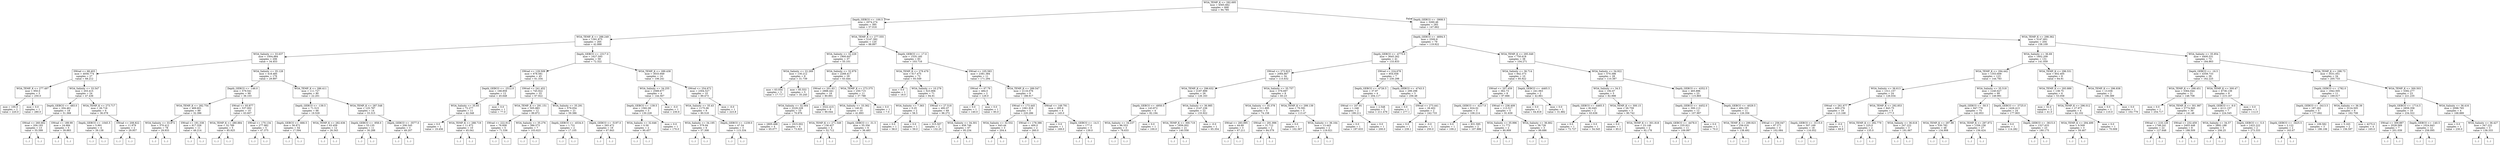 digraph Tree {
node [shape=box] ;
0 [label="WOA_TEMP_K <= 292.695\nmse = 4565.662\nsamples = 668\nvalue = 94.785"] ;
1 [label="Depth_GEBCO <= -100.5\nmse = 2074.274\nsamples = 385\nvalue = 57.016"] ;
0 -> 1 [labeldistance=2.5, labelangle=45, headlabel="True"] ;
2 [label="WOA_TEMP_K <= 288.249\nmse = 1391.875\nsamples = 265\nvalue = 42.888"] ;
1 -> 2 ;
3 [label="WOA_Salinity <= 33.637\nmse = 1004.884\nsamples = 206\nvalue = 34.453"] ;
2 -> 3 ;
4 [label="SWrad <= 68.403\nmse = 4056.774\nsamples = 27\nvalue = 68.212"] ;
3 -> 4 ;
5 [label="WOA_TEMP_K <= 277.497\nmse = 950.0\nsamples = 3\nvalue = 250.0"] ;
4 -> 5 ;
6 [label="mse = 100.0\nsamples = 2\nvalue = 220.0"] ;
5 -> 6 ;
7 [label="mse = 0.0\nsamples = 1\nvalue = 280.0"] ;
5 -> 7 ;
8 [label="WOA_Salinity <= 33.547\nmse = 203.415\nsamples = 24\nvalue = 47.436"] ;
4 -> 8 ;
9 [label="Depth_GEBCO <= -483.0\nmse = 204.461\nsamples = 18\nvalue = 51.368"] ;
8 -> 9 ;
10 [label="SWrad <= 260.662\nmse = 204.193\nsamples = 13\nvalue = 55.599"] ;
9 -> 10 ;
11 [label="(...)"] ;
10 -> 11 ;
28 [label="(...)"] ;
10 -> 28 ;
29 [label="SWrad <= 189.99\nmse = 24.684\nsamples = 5\nvalue = 39.883"] ;
9 -> 29 ;
30 [label="(...)"] ;
29 -> 30 ;
33 [label="(...)"] ;
29 -> 33 ;
36 [label="WOA_TEMP_K <= 273.717\nmse = 26.716\nsamples = 6\nvalue = 36.078"] ;
8 -> 36 ;
37 [label="Depth_GEBCO <= -1045.5\nmse = 5.991\nsamples = 4\nvalue = 39.138"] ;
36 -> 37 ;
38 [label="(...)"] ;
37 -> 38 ;
41 [label="(...)"] ;
37 -> 41 ;
44 [label="SWrad <= 208.822\nmse = 11.979\nsamples = 2\nvalue = 29.957"] ;
36 -> 44 ;
45 [label="(...)"] ;
44 -> 45 ;
46 [label="(...)"] ;
44 -> 46 ;
47 [label="WOA_Salinity <= 35.128\nmse = 418.485\nsamples = 179\nvalue = 29.897"] ;
3 -> 47 ;
48 [label="Depth_GEBCO <= -146.0\nmse = 579.541\nsamples = 99\nvalue = 36.103"] ;
47 -> 48 ;
49 [label="WOA_TEMP_K <= 282.754\nmse = 469.601\nsamples = 89\nvalue = 32.396"] ;
48 -> 49 ;
50 [label="WOA_Salinity <= 33.872\nmse = 370.412\nsamples = 78\nvalue = 29.933"] ;
49 -> 50 ;
51 [label="(...)"] ;
50 -> 51 ;
110 [label="(...)"] ;
50 -> 110 ;
199 [label="SWrad <= 191.338\nmse = 817.326\nsamples = 11\nvalue = 48.214"] ;
49 -> 199 ;
200 [label="(...)"] ;
199 -> 200 ;
207 [label="(...)"] ;
199 -> 207 ;
220 [label="SWrad <= 93.877\nmse = 537.002\nsamples = 10\nvalue = 63.607"] ;
48 -> 220 ;
221 [label="WOA_TEMP_K <= 280.884\nmse = 32.789\nsamples = 5\nvalue = 85.925"] ;
220 -> 221 ;
222 [label="(...)"] ;
221 -> 222 ;
223 [label="(...)"] ;
221 -> 223 ;
230 [label="SWrad <= 170.134\nmse = 277.982\nsamples = 5\nvalue = 47.375"] ;
220 -> 230 ;
231 [label="(...)"] ;
230 -> 231 ;
232 [label="(...)"] ;
230 -> 232 ;
237 [label="WOA_TEMP_K <= 286.411\nmse = 111.727\nsamples = 80\nvalue = 22.201"] ;
47 -> 237 ;
238 [label="Depth_GEBCO <= -139.5\nmse = 71.515\nsamples = 66\nvalue = 19.529"] ;
237 -> 238 ;
239 [label="Depth_GEBCO <= -666.5\nmse = 56.872\nsamples = 54\nvalue = 17.594"] ;
238 -> 239 ;
240 [label="(...)"] ;
239 -> 240 ;
253 [label="(...)"] ;
239 -> 253 ;
280 [label="WOA_TEMP_K <= 282.636\nmse = 63.459\nsamples = 12\nvalue = 26.343"] ;
238 -> 280 ;
281 [label="(...)"] ;
280 -> 281 ;
282 [label="(...)"] ;
280 -> 282 ;
295 [label="WOA_TEMP_K <= 287.548\nmse = 125.787\nsamples = 14\nvalue = 33.315"] ;
237 -> 295 ;
296 [label="Depth_GEBCO <= -958.0\nmse = 53.135\nsamples = 11\nvalue = 30.288"] ;
295 -> 296 ;
297 [label="(...)"] ;
296 -> 297 ;
304 [label="(...)"] ;
296 -> 304 ;
313 [label="Depth_GEBCO <= -3577.0\nmse = 206.545\nsamples = 3\nvalue = 49.207"] ;
295 -> 313 ;
314 [label="(...)"] ;
313 -> 314 ;
317 [label="(...)"] ;
313 -> 317 ;
318 [label="Depth_GEBCO <= -2317.0\nmse = 1627.593\nsamples = 59\nvalue = 72.322"] ;
2 -> 318 ;
319 [label="SWrad <= 129.509\nmse = 678.581\nsamples = 45\nvalue = 61.334"] ;
318 -> 319 ;
320 [label="Depth_GEBCO <= -2512.0\nmse = 168.859\nsamples = 12\nvalue = 45.648"] ;
319 -> 320 ;
321 [label="WOA_Salinity <= 35.65\nmse = 72.277\nsamples = 11\nvalue = 42.348"] ;
320 -> 321 ;
322 [label="mse = 0.0\nsamples = 1\nvalue = 19.456"] ;
321 -> 322 ;
323 [label="WOA_TEMP_K <= 288.719\nmse = 11.872\nsamples = 10\nvalue = 45.041"] ;
321 -> 323 ;
324 [label="(...)"] ;
323 -> 324 ;
325 [label="(...)"] ;
323 -> 325 ;
342 [label="mse = 0.0\nsamples = 1\nvalue = 77.0"] ;
320 -> 342 ;
343 [label="SWrad <= 241.452\nmse = 745.922\nsamples = 33\nvalue = 67.922"] ;
319 -> 343 ;
344 [label="WOA_TEMP_K <= 291.151\nmse = 505.883\nsamples = 12\nvalue = 89.872"] ;
343 -> 344 ;
345 [label="SWrad <= 222.912\nmse = 76.608\nsamples = 5\nvalue = 71.536"] ;
344 -> 345 ;
346 [label="(...)"] ;
345 -> 346 ;
353 [label="(...)"] ;
345 -> 353 ;
354 [label="WOA_Salinity <= 35.276\nmse = 386.573\nsamples = 7\nvalue = 103.623"] ;
344 -> 354 ;
355 [label="(...)"] ;
354 -> 355 ;
358 [label="(...)"] ;
354 -> 358 ;
367 [label="WOA_Salinity <= 35.291\nmse = 579.054\nsamples = 21\nvalue = 59.386"] ;
343 -> 367 ;
368 [label="Depth_GEBCO <= -4534.0\nmse = 1.731\nsamples = 2\nvalue = 17.105"] ;
367 -> 368 ;
369 [label="(...)"] ;
368 -> 369 ;
370 [label="(...)"] ;
368 -> 370 ;
371 [label="Depth_GEBCO <= -5197.0\nmse = 265.472\nsamples = 19\nvalue = 67.843"] ;
367 -> 371 ;
372 [label="(...)"] ;
371 -> 372 ;
373 [label="(...)"] ;
371 -> 373 ;
398 [label="WOA_TEMP_K <= 289.438\nmse = 3033.949\nsamples = 14\nvalue = 106.241"] ;
318 -> 398 ;
399 [label="WOA_Salinity <= 34.255\nmse = 2589.677\nsamples = 4\nvalue = 144.567"] ;
398 -> 399 ;
400 [label="Depth_GEBCO <= -139.5\nmse = 1582.08\nsamples = 3\nvalue = 130.228"] ;
399 -> 400 ;
401 [label="WOA_Salinity <= 32.646\nmse = 0.59\nsamples = 2\nvalue = 90.457"] ;
400 -> 401 ;
402 [label="(...)"] ;
401 -> 402 ;
403 [label="(...)"] ;
401 -> 403 ;
404 [label="mse = 0.0\nsamples = 1\nvalue = 170.0"] ;
400 -> 404 ;
405 [label="mse = -0.0\nsamples = 1\nvalue = 230.6"] ;
399 -> 405 ;
406 [label="SWrad <= 254.672\nmse = 2304.527\nsamples = 10\nvalue = 89.473"] ;
398 -> 406 ;
407 [label="WOA_Salinity <= 35.43\nmse = 1175.06\nsamples = 9\nvalue = 80.518"] ;
406 -> 407 ;
408 [label="WOA_Salinity <= 34.195\nmse = 579.94\nsamples = 6\nvalue = 57.308"] ;
407 -> 408 ;
409 [label="(...)"] ;
408 -> 409 ;
414 [label="(...)"] ;
408 -> 414 ;
417 [label="Depth_GEBCO <= -1239.0\nmse = 47.54\nsamples = 3\nvalue = 115.334"] ;
407 -> 417 ;
418 [label="(...)"] ;
417 -> 418 ;
419 [label="(...)"] ;
417 -> 419 ;
420 [label="mse = -0.0\nsamples = 1\nvalue = 223.8"] ;
406 -> 420 ;
421 [label="WOA_TEMP_K <= 277.555\nmse = 2147.392\nsamples = 120\nvalue = 88.897"] ;
1 -> 421 ;
422 [label="WOA_Salinity <= 32.229\nmse = 1900.647\nsamples = 37\nvalue = 55.101"] ;
421 -> 422 ;
423 [label="WOA_Salinity <= 22.269\nmse = 130.212\nsamples = 8\nvalue = 31.739"] ;
422 -> 423 ;
424 [label="mse = 63.054\nsamples = 3\nvalue = 17.717"] ;
423 -> 424 ;
425 [label="mse = 85.553\nsamples = 5\nvalue = 35.245"] ;
423 -> 425 ;
426 [label="WOA_Salinity <= 32.979\nmse = 2268.417\nsamples = 29\nvalue = 63.444"] ;
422 -> 426 ;
427 [label="SWrad <= 201.63\nmse = 2888.441\nsamples = 18\nvalue = 80.891"] ;
426 -> 427 ;
428 [label="WOA_Salinity <= 32.564\nmse = 2229.229\nsamples = 10\nvalue = 70.976"] ;
427 -> 428 ;
429 [label="mse = 2805.498\nsamples = 4\nvalue = 65.077"] ;
428 -> 429 ;
430 [label="mse = 1915.002\nsamples = 6\nvalue = 73.925"] ;
428 -> 430 ;
431 [label="mse = 3322.415\nsamples = 8\nvalue = 90.044"] ;
427 -> 431 ;
432 [label="WOA_TEMP_K <= 273.375\nmse = 250.715\nsamples = 11\nvalue = 37.788"] ;
426 -> 432 ;
433 [label="WOA_Salinity <= 33.362\nmse = 140.91\nsamples = 10\nvalue = 41.893"] ;
432 -> 433 ;
434 [label="WOA_TEMP_K <= 271.549\nmse = 136.427\nsamples = 4\nvalue = 52.712"] ;
433 -> 434 ;
435 [label="(...)"] ;
434 -> 435 ;
436 [label="(...)"] ;
434 -> 436 ;
437 [label="Depth_GEBCO <= -31.5\nmse = 55.356\nsamples = 6\nvalue = 36.483"] ;
433 -> 437 ;
438 [label="(...)"] ;
437 -> 438 ;
443 [label="(...)"] ;
437 -> 443 ;
446 [label="mse = 0.0\nsamples = 1\nvalue = 7.0"] ;
432 -> 446 ;
447 [label="Depth_GEBCO <= -17.0\nmse = 1535.185\nsamples = 83\nvalue = 103.716"] ;
421 -> 447 ;
448 [label="WOA_TEMP_K <= 279.479\nmse = 617.475\nsamples = 72\nvalue = 93.549"] ;
447 -> 448 ;
449 [label="mse = 0.0\nsamples = 1\nvalue = 18.0"] ;
448 -> 449 ;
450 [label="WOA_Salinity <= 10.279\nmse = 523.906\nsamples = 71\nvalue = 94.91"] ;
448 -> 450 ;
451 [label="WOA_Salinity <= 7.363\nmse = 0.25\nsamples = 2\nvalue = 58.5"] ;
450 -> 451 ;
452 [label="mse = 0.0\nsamples = 1\nvalue = 58.0"] ;
451 -> 452 ;
453 [label="mse = 0.0\nsamples = 1\nvalue = 59.0"] ;
451 -> 453 ;
454 [label="SWrad <= 27.518\nmse = 492.07\nsamples = 69\nvalue = 96.272"] ;
450 -> 454 ;
455 [label="mse = 315.507\nsamples = 2\nvalue = 132.25"] ;
454 -> 455 ;
456 [label="WOA_Salinity <= 34.301\nmse = 458.746\nsamples = 67\nvalue = 95.234"] ;
454 -> 456 ;
457 [label="(...)"] ;
456 -> 457 ;
500 [label="(...)"] ;
456 -> 500 ;
559 [label="SWrad <= 105.583\nmse = 2381.384\nsamples = 11\nvalue = 171.294"] ;
447 -> 559 ;
560 [label="SWrad <= 67.79\nmse = 484.0\nsamples = 2\nvalue = 129.0"] ;
559 -> 560 ;
561 [label="mse = 0.0\nsamples = 1\nvalue = 140.0"] ;
560 -> 561 ;
562 [label="mse = 0.0\nsamples = 1\nvalue = 85.0"] ;
560 -> 562 ;
563 [label="WOA_TEMP_K <= 289.547\nmse = 2116.076\nsamples = 9\nvalue = 188.917"] ;
559 -> 563 ;
564 [label="SWrad <= 173.445\nmse = 1061.918\nsamples = 5\nvalue = 220.286"] ;
563 -> 564 ;
565 [label="WOA_Salinity <= 32.532\nmse = 443.44\nsamples = 3\nvalue = 204.4"] ;
564 -> 565 ;
566 [label="(...)"] ;
565 -> 566 ;
569 [label="(...)"] ;
565 -> 569 ;
570 [label="SWrad <= 178.386\nmse = 400.0\nsamples = 2\nvalue = 260.0"] ;
564 -> 570 ;
571 [label="(...)"] ;
570 -> 571 ;
572 [label="(...)"] ;
570 -> 572 ;
573 [label="SWrad <= 149.791\nmse = 285.6\nsamples = 4\nvalue = 145.0"] ;
563 -> 573 ;
574 [label="mse = 0.0\nsamples = 1\nvalue = 169.0"] ;
573 -> 574 ;
575 [label="Depth_GEBCO <= -14.5\nmse = 177.0\nsamples = 3\nvalue = 139.0"] ;
573 -> 575 ;
576 [label="(...)"] ;
575 -> 576 ;
577 [label="(...)"] ;
575 -> 577 ;
580 [label="Depth_GEBCO <= -3908.5\nmse = 3260.46\nsamples = 283\nvalue = 147.662"] ;
0 -> 580 [labeldistance=2.5, labelangle=-45, headlabel="False"] ;
581 [label="Depth_GEBCO <= -4694.5\nmse = 2500.8\nsamples = 79\nvalue = 119.922"] ;
580 -> 581 ;
582 [label="Depth_GEBCO <= -4775.0\nmse = 3645.262\nsamples = 41\nvalue = 133.833"] ;
581 -> 582 ;
583 [label="SWrad <= 273.923\nmse = 2084.867\nsamples = 34\nvalue = 115.632"] ;
582 -> 583 ;
584 [label="WOA_TEMP_K <= 296.632\nmse = 2187.899\nsamples = 26\nvalue = 126.163"] ;
583 -> 584 ;
585 [label="Depth_GEBCO <= -4950.5\nmse = 143.872\nsamples = 4\nvalue = 82.194"] ;
584 -> 585 ;
586 [label="WOA_Salinity <= 34.237\nmse = 96.553\nsamples = 3\nvalue = 78.633"] ;
585 -> 586 ;
587 [label="(...)"] ;
586 -> 587 ;
588 [label="(...)"] ;
586 -> 588 ;
591 [label="mse = 0.0\nsamples = 1\nvalue = 100.0"] ;
585 -> 591 ;
592 [label="WOA_Salinity <= 36.985\nmse = 2147.236\nsamples = 22\nvalue = 133.922"] ;
584 -> 592 ;
593 [label="WOA_TEMP_K <= 300.719\nmse = 1856.002\nsamples = 21\nvalue = 140.558"] ;
592 -> 593 ;
594 [label="(...)"] ;
593 -> 594 ;
617 [label="(...)"] ;
593 -> 617 ;
634 [label="mse = -0.0\nsamples = 1\nvalue = 65.354"] ;
592 -> 634 ;
635 [label="WOA_Salinity <= 35.757\nmse = 376.697\nsamples = 8\nvalue = 83.23"] ;
583 -> 635 ;
636 [label="WOA_Salinity <= 35.378\nmse = 111.895\nsamples = 5\nvalue = 74.158"] ;
635 -> 636 ;
637 [label="SWrad <= 283.995\nmse = 44.69\nsamples = 3\nvalue = 67.211"] ;
636 -> 637 ;
638 [label="(...)"] ;
637 -> 638 ;
641 [label="(...)"] ;
637 -> 641 ;
642 [label="SWrad <= 291.996\nmse = 31.712\nsamples = 2\nvalue = 84.579"] ;
636 -> 642 ;
643 [label="(...)"] ;
642 -> 643 ;
644 [label="(...)"] ;
642 -> 644 ;
645 [label="WOA_TEMP_K <= 299.139\nmse = 70.591\nsamples = 3\nvalue = 113.47"] ;
635 -> 645 ;
646 [label="mse = 0.0\nsamples = 1\nvalue = 102.367"] ;
645 -> 646 ;
647 [label="WOA_Salinity <= 36.164\nmse = 13.443\nsamples = 2\nvalue = 119.021"] ;
645 -> 647 ;
648 [label="(...)"] ;
647 -> 648 ;
649 [label="(...)"] ;
647 -> 649 ;
650 [label="SWrad <= 224.678\nmse = 854.058\nsamples = 7\nvalue = 230.298"] ;
582 -> 650 ;
651 [label="Depth_GEBCO <= -4726.5\nmse = 37.87\nsamples = 4\nvalue = 204.117"] ;
650 -> 651 ;
652 [label="SWrad <= 167.91\nmse = 1.246\nsamples = 2\nvalue = 199.211"] ;
651 -> 652 ;
653 [label="mse = 0.0\nsamples = 1\nvalue = 197.633"] ;
652 -> 653 ;
654 [label="mse = 0.0\nsamples = 1\nvalue = 200.0"] ;
652 -> 654 ;
655 [label="mse = 2.548\nsamples = 2\nvalue = 211.476"] ;
651 -> 655 ;
656 [label="Depth_GEBCO <= -4743.5\nmse = 299.298\nsamples = 3\nvalue = 256.48"] ;
650 -> 656 ;
657 [label="mse = 0.0\nsamples = 1\nvalue = 277.1"] ;
656 -> 657 ;
658 [label="SWrad <= 273.441\nmse = 26.402\nsamples = 2\nvalue = 242.733"] ;
656 -> 658 ;
659 [label="mse = 0.0\nsamples = 1\nvalue = 239.1"] ;
658 -> 659 ;
660 [label="mse = -0.0\nsamples = 1\nvalue = 250.0"] ;
658 -> 660 ;
661 [label="WOA_TEMP_K <= 295.049\nmse = 750.618\nsamples = 38\nvalue = 104.271"] ;
581 -> 661 ;
662 [label="WOA_Salinity <= 36.714\nmse = 842.373\nsamples = 10\nvalue = 85.922"] ;
661 -> 662 ;
663 [label="SWrad <= 207.459\nmse = 362.73\nsamples = 8\nvalue = 97.666"] ;
662 -> 663 ;
664 [label="Depth_GEBCO <= -4217.0\nmse = 624.02\nsamples = 3\nvalue = 108.214"] ;
663 -> 664 ;
665 [label="mse = 0.0\nsamples = 1\nvalue = 109.2"] ;
664 -> 665 ;
666 [label="mse = 831.595\nsamples = 2\nvalue = 107.886"] ;
664 -> 666 ;
667 [label="SWrad <= 236.409\nmse = 113.517\nsamples = 5\nvalue = 91.639"] ;
663 -> 667 ;
668 [label="WOA_Salinity <= 35.996\nmse = 11.772\nsamples = 2\nvalue = 80.909"] ;
667 -> 668 ;
669 [label="(...)"] ;
668 -> 669 ;
670 [label="(...)"] ;
668 -> 670 ;
671 [label="WOA_Salinity <= 36.662\nmse = 38.726\nsamples = 3\nvalue = 99.686"] ;
667 -> 671 ;
672 [label="(...)"] ;
671 -> 672 ;
675 [label="(...)"] ;
671 -> 675 ;
676 [label="Depth_GEBCO <= -4465.5\nmse = 241.063\nsamples = 2\nvalue = 42.861"] ;
662 -> 676 ;
677 [label="mse = 0.0\nsamples = 1\nvalue = 64.818"] ;
676 -> 677 ;
678 [label="mse = 0.0\nsamples = 1\nvalue = 31.882"] ;
676 -> 678 ;
679 [label="WOA_Salinity <= 34.922\nmse = 570.398\nsamples = 28\nvalue = 110.387"] ;
661 -> 679 ;
680 [label="WOA_Salinity <= 34.5\nmse = 192.67\nsamples = 5\nvalue = 82.998"] ;
679 -> 680 ;
681 [label="Depth_GEBCO <= -4465.5\nmse = 82.645\nsamples = 2\nvalue = 63.636"] ;
680 -> 681 ;
682 [label="mse = 0.0\nsamples = 1\nvalue = 72.727"] ;
681 -> 682 ;
683 [label="mse = 0.0\nsamples = 1\nvalue = 54.545"] ;
681 -> 683 ;
684 [label="WOA_TEMP_K <= 300.15\nmse = 26.759\nsamples = 3\nvalue = 90.742"] ;
680 -> 684 ;
685 [label="mse = 0.0\nsamples = 1\nvalue = 85.0"] ;
684 -> 685 ;
686 [label="WOA_TEMP_K <= 301.818\nmse = 23.146\nsamples = 2\nvalue = 92.178"] ;
684 -> 686 ;
687 [label="(...)"] ;
686 -> 687 ;
688 [label="(...)"] ;
686 -> 688 ;
689 [label="Depth_GEBCO <= -4352.5\nmse = 465.896\nsamples = 23\nvalue = 115.865"] ;
679 -> 689 ;
690 [label="Depth_GEBCO <= -4452.0\nmse = 300.113\nsamples = 12\nvalue = 107.997"] ;
689 -> 690 ;
691 [label="Depth_GEBCO <= -4478.0\nmse = 235.921\nsamples = 11\nvalue = 109.997"] ;
690 -> 691 ;
692 [label="(...)"] ;
691 -> 692 ;
707 [label="(...)"] ;
691 -> 707 ;
710 [label="mse = 0.0\nsamples = 1\nvalue = 70.0"] ;
690 -> 710 ;
711 [label="Depth_GEBCO <= -4029.5\nmse = 494.335\nsamples = 11\nvalue = 126.356"] ;
689 -> 711 ;
712 [label="WOA_TEMP_K <= 299.923\nmse = 256.016\nsamples = 8\nvalue = 138.492"] ;
711 -> 712 ;
713 [label="(...)"] ;
712 -> 713 ;
720 [label="(...)"] ;
712 -> 720 ;
727 [label="SWrad <= 256.047\nmse = 87.271\nsamples = 3\nvalue = 102.084"] ;
711 -> 727 ;
728 [label="(...)"] ;
727 -> 728 ;
731 [label="(...)"] ;
727 -> 731 ;
732 [label="WOA_TEMP_K <= 298.362\nmse = 3147.601\nsamples = 204\nvalue = 158.109"] ;
580 -> 732 ;
733 [label="WOA_Salinity <= 36.69\nmse = 1602.209\nsamples = 131\nvalue = 141.059"] ;
732 -> 733 ;
734 [label="WOA_TEMP_K <= 294.442\nmse = 1353.609\nsamples = 123\nvalue = 144.783"] ;
733 -> 734 ;
735 [label="WOA_Salinity <= 36.613\nmse = 1311.157\nsamples = 24\nvalue = 126.034"] ;
734 -> 735 ;
736 [label="SWrad <= 261.677\nmse = 600.276\nsamples = 19\nvalue = 113.168"] ;
735 -> 736 ;
737 [label="Depth_GEBCO <= -3115.0\nmse = 507.169\nsamples = 18\nvalue = 116.052"] ;
736 -> 737 ;
738 [label="(...)"] ;
737 -> 738 ;
743 [label="(...)"] ;
737 -> 743 ;
760 [label="mse = -0.0\nsamples = 1\nvalue = 69.9"] ;
736 -> 760 ;
761 [label="WOA_TEMP_K <= 292.853\nmse = 843.75\nsamples = 5\nvalue = 177.5"] ;
735 -> 761 ;
762 [label="WOA_TEMP_K <= 292.779\nmse = 225.0\nsamples = 2\nvalue = 135.0"] ;
761 -> 762 ;
763 [label="(...)"] ;
762 -> 763 ;
764 [label="(...)"] ;
762 -> 764 ;
765 [label="WOA_Salinity <= 36.618\nmse = 247.222\nsamples = 3\nvalue = 191.667"] ;
761 -> 765 ;
766 [label="(...)"] ;
765 -> 766 ;
767 [label="(...)"] ;
765 -> 767 ;
770 [label="WOA_Salinity <= 35.518\nmse = 1240.627\nsamples = 99\nvalue = 149.991"] ;
734 -> 770 ;
771 [label="Depth_GEBCO <= -50.5\nmse = 947.776\nsamples = 75\nvalue = 142.953"] ;
770 -> 771 ;
772 [label="WOA_TEMP_K <= 297.98\nmse = 530.782\nsamples = 48\nvalue = 134.908"] ;
771 -> 772 ;
773 [label="(...)"] ;
772 -> 773 ;
830 [label="(...)"] ;
772 -> 830 ;
845 [label="WOA_TEMP_K <= 297.872\nmse = 1356.158\nsamples = 27\nvalue = 156.424"] ;
771 -> 845 ;
846 [label="(...)"] ;
845 -> 846 ;
873 [label="(...)"] ;
845 -> 873 ;
876 [label="Depth_GEBCO <= -3725.0\nmse = 1426.413\nsamples = 24\nvalue = 177.903"] ;
770 -> 876 ;
877 [label="mse = 0.0\nsamples = 1\nvalue = 114.282"] ;
876 -> 877 ;
878 [label="Depth_GEBCO <= -3615.0\nmse = 1327.633\nsamples = 23\nvalue = 180.175"] ;
876 -> 878 ;
879 [label="(...)"] ;
878 -> 879 ;
882 [label="(...)"] ;
878 -> 882 ;
913 [label="WOA_TEMP_K <= 296.531\nmse = 602.405\nsamples = 8\nvalue = 64.91"] ;
733 -> 913 ;
914 [label="WOA_TEMP_K <= 293.889\nmse = 138.75\nsamples = 6\nvalue = 53.058"] ;
913 -> 914 ;
915 [label="mse = 32.0\nsamples = 2\nvalue = 41.0"] ;
914 -> 915 ;
916 [label="WOA_TEMP_K <= 296.012\nmse = 27.971\nsamples = 4\nvalue = 62.102"] ;
914 -> 916 ;
917 [label="WOA_TEMP_K <= 294.499\nmse = 9.509\nsamples = 3\nvalue = 59.467"] ;
916 -> 917 ;
918 [label="(...)"] ;
917 -> 918 ;
919 [label="(...)"] ;
917 -> 919 ;
922 [label="mse = 0.0\nsamples = 1\nvalue = 70.009"] ;
916 -> 922 ;
923 [label="WOA_TEMP_K <= 296.838\nmse = 13.036\nsamples = 2\nvalue = 106.389"] ;
913 -> 923 ;
924 [label="mse = 0.0\nsamples = 1\nvalue = 110.0"] ;
923 -> 924 ;
925 [label="mse = 0.0\nsamples = 1\nvalue = 102.779"] ;
923 -> 925 ;
926 [label="WOA_Salinity <= 35.954\nmse = 4400.531\nsamples = 73\nvalue = 184.863"] ;
732 -> 926 ;
927 [label="Depth_GEBCO <= -16.5\nmse = 4358.733\nsamples = 39\nvalue = 162.225"] ;
926 -> 927 ;
928 [label="WOA_TEMP_K <= 298.451\nmse = 3364.044\nsamples = 31\nvalue = 148.708"] ;
927 -> 928 ;
929 [label="mse = 0.0\nsamples = 1\nvalue = 254.717"] ;
928 -> 929 ;
930 [label="WOA_TEMP_K <= 301.987\nmse = 2774.945\nsamples = 30\nvalue = 141.48"] ;
928 -> 930 ;
931 [label="SWrad <= 218.128\nmse = 1748.241\nsamples = 22\nvalue = 127.648"] ;
930 -> 931 ;
932 [label="(...)"] ;
931 -> 932 ;
959 [label="(...)"] ;
931 -> 959 ;
972 [label="SWrad <= 232.459\nmse = 3403.448\nsamples = 8\nvalue = 188.509"] ;
930 -> 972 ;
973 [label="(...)"] ;
972 -> 973 ;
978 [label="(...)"] ;
972 -> 978 ;
987 [label="WOA_TEMP_K <= 300.47\nmse = 4736.139\nsamples = 8\nvalue = 215.167"] ;
927 -> 987 ;
988 [label="Depth_GEBCO <= -9.0\nmse = 4111.157\nsamples = 7\nvalue = 224.545"] ;
987 -> 988 ;
989 [label="WOA_Salinity <= 34.57\nmse = 3892.188\nsamples = 5\nvalue = 206.25"] ;
988 -> 989 ;
990 [label="(...)"] ;
989 -> 990 ;
991 [label="(...)"] ;
989 -> 991 ;
992 [label="Depth_GEBCO <= -5.0\nmse = 1422.222\nsamples = 2\nvalue = 273.333"] ;
988 -> 992 ;
993 [label="(...)"] ;
992 -> 993 ;
994 [label="(...)"] ;
992 -> 994 ;
995 [label="mse = 0.0\nsamples = 1\nvalue = 112.0"] ;
987 -> 995 ;
996 [label="WOA_TEMP_K <= 298.73\nmse = 3531.051\nsamples = 34\nvalue = 205.733"] ;
926 -> 996 ;
997 [label="Depth_GEBCO <= -1782.0\nmse = 1942.505\nsamples = 11\nvalue = 169.017"] ;
996 -> 997 ;
998 [label="Depth_GEBCO <= -3413.5\nmse = 187.262\nsamples = 5\nvalue = 177.692"] ;
997 -> 998 ;
999 [label="Depth_GEBCO <= -3425.5\nmse = 2.122\nsamples = 2\nvalue = 163.67"] ;
998 -> 999 ;
1000 [label="(...)"] ;
999 -> 1000 ;
1001 [label="(...)"] ;
999 -> 1001 ;
1002 [label="mse = 109.582\nsamples = 3\nvalue = 186.106"] ;
998 -> 1002 ;
1003 [label="WOA_Salinity <= 36.39\nmse = 3124.505\nsamples = 6\nvalue = 162.708"] ;
997 -> 1003 ;
1004 [label="mse = 5.163\nsamples = 2\nvalue = 156.597"] ;
1003 -> 1004 ;
1005 [label="mse = 4275.0\nsamples = 4\nvalue = 165.0"] ;
1003 -> 1005 ;
1006 [label="WOA_TEMP_K <= 300.503\nmse = 3392.277\nsamples = 23\nvalue = 221.235"] ;
996 -> 1006 ;
1007 [label="Depth_GEBCO <= -1714.5\nmse = 2859.358\nsamples = 19\nvalue = 234.322"] ;
1006 -> 1007 ;
1008 [label="SWrad <= 309.887\nmse = 3528.569\nsamples = 7\nvalue = 201.039"] ;
1007 -> 1008 ;
1009 [label="(...)"] ;
1008 -> 1009 ;
1014 [label="(...)"] ;
1008 -> 1014 ;
1015 [label="Depth_GEBCO <= -140.5\nmse = 1024.943\nsamples = 12\nvalue = 258.095"] ;
1007 -> 1015 ;
1016 [label="(...)"] ;
1015 -> 1016 ;
1019 [label="(...)"] ;
1015 -> 1019 ;
1026 [label="WOA_Salinity <= 36.416\nmse = 2098.765\nsamples = 4\nvalue = 168.889"] ;
1006 -> 1026 ;
1027 [label="mse = 0.0\nsamples = 1\nvalue = 230.0"] ;
1026 -> 1027 ;
1028 [label="WOA_Salinity <= 36.427\nmse = 347.222\nsamples = 3\nvalue = 138.333"] ;
1026 -> 1028 ;
1029 [label="(...)"] ;
1028 -> 1029 ;
1030 [label="(...)"] ;
1028 -> 1030 ;
}